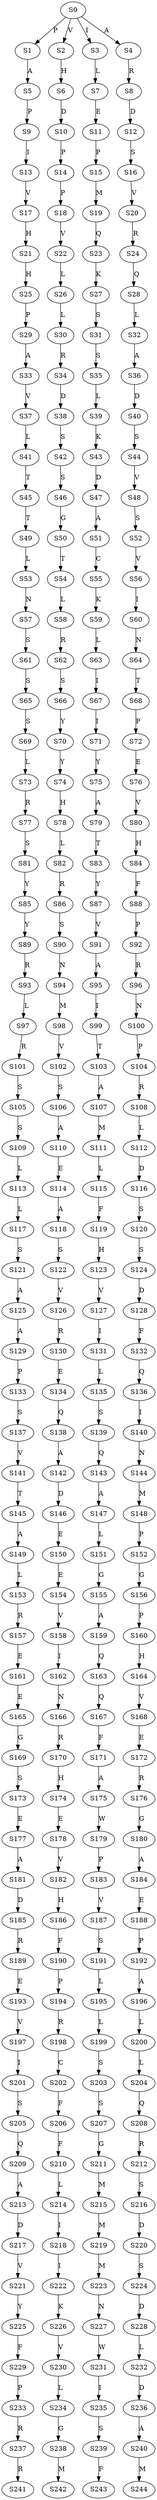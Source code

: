 strict digraph  {
	S0 -> S1 [ label = P ];
	S0 -> S2 [ label = V ];
	S0 -> S3 [ label = I ];
	S0 -> S4 [ label = A ];
	S1 -> S5 [ label = A ];
	S2 -> S6 [ label = H ];
	S3 -> S7 [ label = L ];
	S4 -> S8 [ label = R ];
	S5 -> S9 [ label = P ];
	S6 -> S10 [ label = D ];
	S7 -> S11 [ label = E ];
	S8 -> S12 [ label = D ];
	S9 -> S13 [ label = I ];
	S10 -> S14 [ label = P ];
	S11 -> S15 [ label = P ];
	S12 -> S16 [ label = S ];
	S13 -> S17 [ label = V ];
	S14 -> S18 [ label = P ];
	S15 -> S19 [ label = M ];
	S16 -> S20 [ label = V ];
	S17 -> S21 [ label = H ];
	S18 -> S22 [ label = V ];
	S19 -> S23 [ label = Q ];
	S20 -> S24 [ label = R ];
	S21 -> S25 [ label = H ];
	S22 -> S26 [ label = L ];
	S23 -> S27 [ label = K ];
	S24 -> S28 [ label = Q ];
	S25 -> S29 [ label = P ];
	S26 -> S30 [ label = L ];
	S27 -> S31 [ label = S ];
	S28 -> S32 [ label = L ];
	S29 -> S33 [ label = A ];
	S30 -> S34 [ label = R ];
	S31 -> S35 [ label = S ];
	S32 -> S36 [ label = A ];
	S33 -> S37 [ label = V ];
	S34 -> S38 [ label = D ];
	S35 -> S39 [ label = L ];
	S36 -> S40 [ label = D ];
	S37 -> S41 [ label = L ];
	S38 -> S42 [ label = S ];
	S39 -> S43 [ label = K ];
	S40 -> S44 [ label = S ];
	S41 -> S45 [ label = T ];
	S42 -> S46 [ label = S ];
	S43 -> S47 [ label = D ];
	S44 -> S48 [ label = V ];
	S45 -> S49 [ label = T ];
	S46 -> S50 [ label = G ];
	S47 -> S51 [ label = A ];
	S48 -> S52 [ label = S ];
	S49 -> S53 [ label = L ];
	S50 -> S54 [ label = T ];
	S51 -> S55 [ label = C ];
	S52 -> S56 [ label = V ];
	S53 -> S57 [ label = N ];
	S54 -> S58 [ label = L ];
	S55 -> S59 [ label = K ];
	S56 -> S60 [ label = I ];
	S57 -> S61 [ label = S ];
	S58 -> S62 [ label = R ];
	S59 -> S63 [ label = L ];
	S60 -> S64 [ label = N ];
	S61 -> S65 [ label = S ];
	S62 -> S66 [ label = S ];
	S63 -> S67 [ label = I ];
	S64 -> S68 [ label = T ];
	S65 -> S69 [ label = S ];
	S66 -> S70 [ label = Y ];
	S67 -> S71 [ label = I ];
	S68 -> S72 [ label = P ];
	S69 -> S73 [ label = L ];
	S70 -> S74 [ label = Y ];
	S71 -> S75 [ label = Y ];
	S72 -> S76 [ label = E ];
	S73 -> S77 [ label = R ];
	S74 -> S78 [ label = H ];
	S75 -> S79 [ label = A ];
	S76 -> S80 [ label = V ];
	S77 -> S81 [ label = S ];
	S78 -> S82 [ label = L ];
	S79 -> S83 [ label = T ];
	S80 -> S84 [ label = H ];
	S81 -> S85 [ label = Y ];
	S82 -> S86 [ label = R ];
	S83 -> S87 [ label = Y ];
	S84 -> S88 [ label = F ];
	S85 -> S89 [ label = Y ];
	S86 -> S90 [ label = S ];
	S87 -> S91 [ label = V ];
	S88 -> S92 [ label = P ];
	S89 -> S93 [ label = R ];
	S90 -> S94 [ label = N ];
	S91 -> S95 [ label = A ];
	S92 -> S96 [ label = R ];
	S93 -> S97 [ label = L ];
	S94 -> S98 [ label = M ];
	S95 -> S99 [ label = I ];
	S96 -> S100 [ label = N ];
	S97 -> S101 [ label = R ];
	S98 -> S102 [ label = V ];
	S99 -> S103 [ label = T ];
	S100 -> S104 [ label = P ];
	S101 -> S105 [ label = S ];
	S102 -> S106 [ label = S ];
	S103 -> S107 [ label = A ];
	S104 -> S108 [ label = R ];
	S105 -> S109 [ label = S ];
	S106 -> S110 [ label = A ];
	S107 -> S111 [ label = M ];
	S108 -> S112 [ label = L ];
	S109 -> S113 [ label = L ];
	S110 -> S114 [ label = E ];
	S111 -> S115 [ label = L ];
	S112 -> S116 [ label = D ];
	S113 -> S117 [ label = L ];
	S114 -> S118 [ label = A ];
	S115 -> S119 [ label = F ];
	S116 -> S120 [ label = S ];
	S117 -> S121 [ label = S ];
	S118 -> S122 [ label = S ];
	S119 -> S123 [ label = H ];
	S120 -> S124 [ label = S ];
	S121 -> S125 [ label = A ];
	S122 -> S126 [ label = V ];
	S123 -> S127 [ label = V ];
	S124 -> S128 [ label = D ];
	S125 -> S129 [ label = A ];
	S126 -> S130 [ label = R ];
	S127 -> S131 [ label = I ];
	S128 -> S132 [ label = F ];
	S129 -> S133 [ label = P ];
	S130 -> S134 [ label = E ];
	S131 -> S135 [ label = L ];
	S132 -> S136 [ label = Q ];
	S133 -> S137 [ label = S ];
	S134 -> S138 [ label = Q ];
	S135 -> S139 [ label = S ];
	S136 -> S140 [ label = I ];
	S137 -> S141 [ label = V ];
	S138 -> S142 [ label = A ];
	S139 -> S143 [ label = Q ];
	S140 -> S144 [ label = N ];
	S141 -> S145 [ label = T ];
	S142 -> S146 [ label = D ];
	S143 -> S147 [ label = A ];
	S144 -> S148 [ label = M ];
	S145 -> S149 [ label = A ];
	S146 -> S150 [ label = E ];
	S147 -> S151 [ label = L ];
	S148 -> S152 [ label = P ];
	S149 -> S153 [ label = L ];
	S150 -> S154 [ label = E ];
	S151 -> S155 [ label = G ];
	S152 -> S156 [ label = G ];
	S153 -> S157 [ label = R ];
	S154 -> S158 [ label = V ];
	S155 -> S159 [ label = A ];
	S156 -> S160 [ label = P ];
	S157 -> S161 [ label = E ];
	S158 -> S162 [ label = I ];
	S159 -> S163 [ label = Q ];
	S160 -> S164 [ label = H ];
	S161 -> S165 [ label = E ];
	S162 -> S166 [ label = N ];
	S163 -> S167 [ label = Q ];
	S164 -> S168 [ label = V ];
	S165 -> S169 [ label = G ];
	S166 -> S170 [ label = R ];
	S167 -> S171 [ label = F ];
	S168 -> S172 [ label = E ];
	S169 -> S173 [ label = S ];
	S170 -> S174 [ label = H ];
	S171 -> S175 [ label = A ];
	S172 -> S176 [ label = R ];
	S173 -> S177 [ label = E ];
	S174 -> S178 [ label = E ];
	S175 -> S179 [ label = W ];
	S176 -> S180 [ label = G ];
	S177 -> S181 [ label = A ];
	S178 -> S182 [ label = V ];
	S179 -> S183 [ label = P ];
	S180 -> S184 [ label = A ];
	S181 -> S185 [ label = D ];
	S182 -> S186 [ label = H ];
	S183 -> S187 [ label = V ];
	S184 -> S188 [ label = E ];
	S185 -> S189 [ label = R ];
	S186 -> S190 [ label = F ];
	S187 -> S191 [ label = S ];
	S188 -> S192 [ label = P ];
	S189 -> S193 [ label = E ];
	S190 -> S194 [ label = P ];
	S191 -> S195 [ label = L ];
	S192 -> S196 [ label = A ];
	S193 -> S197 [ label = V ];
	S194 -> S198 [ label = R ];
	S195 -> S199 [ label = L ];
	S196 -> S200 [ label = L ];
	S197 -> S201 [ label = I ];
	S198 -> S202 [ label = C ];
	S199 -> S203 [ label = S ];
	S200 -> S204 [ label = L ];
	S201 -> S205 [ label = S ];
	S202 -> S206 [ label = F ];
	S203 -> S207 [ label = S ];
	S204 -> S208 [ label = Q ];
	S205 -> S209 [ label = Q ];
	S206 -> S210 [ label = F ];
	S207 -> S211 [ label = G ];
	S208 -> S212 [ label = R ];
	S209 -> S213 [ label = A ];
	S210 -> S214 [ label = L ];
	S211 -> S215 [ label = M ];
	S212 -> S216 [ label = S ];
	S213 -> S217 [ label = D ];
	S214 -> S218 [ label = I ];
	S215 -> S219 [ label = M ];
	S216 -> S220 [ label = D ];
	S217 -> S221 [ label = V ];
	S218 -> S222 [ label = I ];
	S219 -> S223 [ label = M ];
	S220 -> S224 [ label = S ];
	S221 -> S225 [ label = Y ];
	S222 -> S226 [ label = K ];
	S223 -> S227 [ label = N ];
	S224 -> S228 [ label = D ];
	S225 -> S229 [ label = F ];
	S226 -> S230 [ label = V ];
	S227 -> S231 [ label = W ];
	S228 -> S232 [ label = L ];
	S229 -> S233 [ label = P ];
	S230 -> S234 [ label = L ];
	S231 -> S235 [ label = I ];
	S232 -> S236 [ label = D ];
	S233 -> S237 [ label = R ];
	S234 -> S238 [ label = G ];
	S235 -> S239 [ label = S ];
	S236 -> S240 [ label = A ];
	S237 -> S241 [ label = R ];
	S238 -> S242 [ label = M ];
	S239 -> S243 [ label = F ];
	S240 -> S244 [ label = M ];
}
